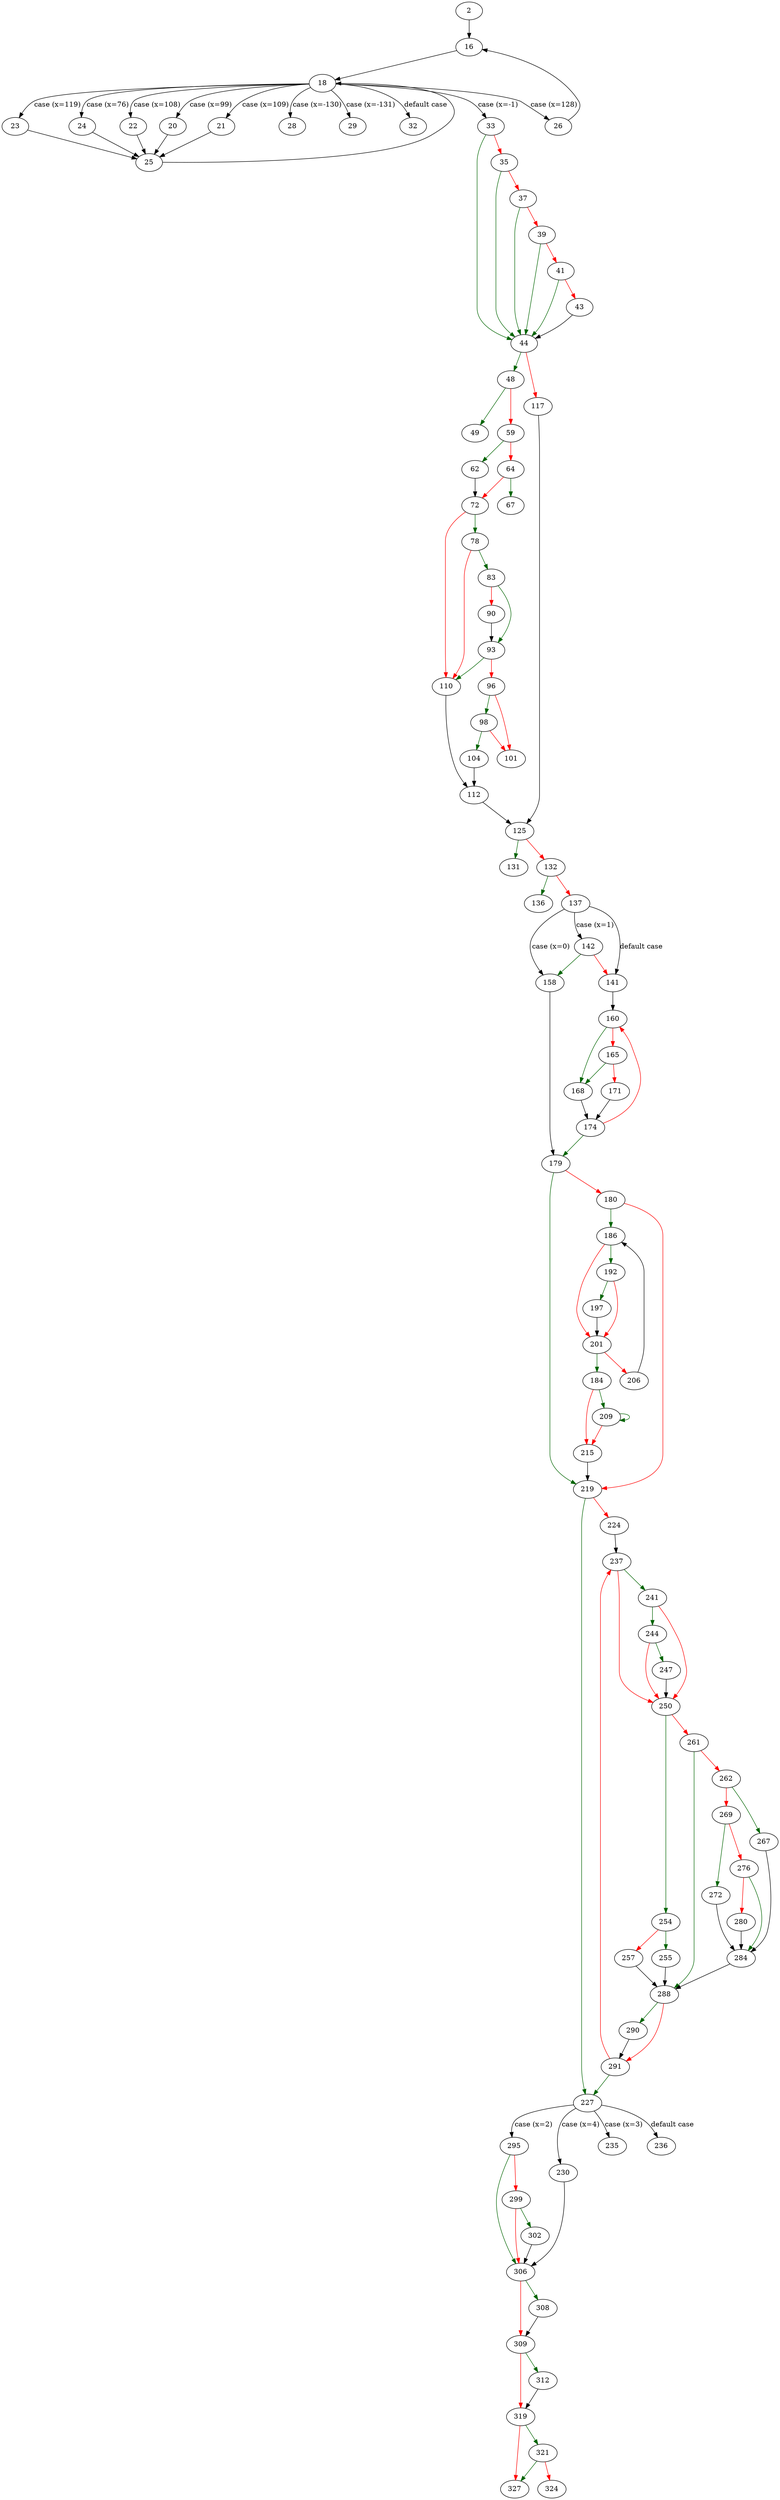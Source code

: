 strict digraph "main" {
	// Node definitions.
	2 [entry=true];
	16;
	18;
	33;
	20;
	21;
	22;
	23;
	24;
	26;
	28;
	29;
	32;
	25;
	44;
	35;
	37;
	39;
	41;
	43;
	48;
	117;
	49;
	59;
	62;
	64;
	72;
	67;
	78;
	110;
	83;
	93;
	90;
	96;
	98;
	101;
	104;
	112;
	125;
	131;
	132;
	136;
	137;
	158;
	142;
	141;
	160;
	179;
	168;
	165;
	171;
	174;
	219;
	180;
	186;
	184;
	209;
	215;
	192;
	201;
	197;
	206;
	227;
	224;
	237;
	295;
	230;
	235;
	236;
	306;
	241;
	250;
	244;
	247;
	254;
	261;
	255;
	257;
	288;
	262;
	267;
	269;
	284;
	272;
	276;
	280;
	290;
	291;
	299;
	302;
	308;
	309;
	312;
	319;
	321;
	327;
	324;

	// Edge definitions.
	2 -> 16;
	16 -> 18;
	18 -> 33 [
		cond="case (x=-1)"
		label="case (x=-1)"
	];
	18 -> 20 [
		cond="case (x=99)"
		label="case (x=99)"
	];
	18 -> 21 [
		cond="case (x=109)"
		label="case (x=109)"
	];
	18 -> 22 [
		cond="case (x=108)"
		label="case (x=108)"
	];
	18 -> 23 [
		cond="case (x=119)"
		label="case (x=119)"
	];
	18 -> 24 [
		cond="case (x=76)"
		label="case (x=76)"
	];
	18 -> 26 [
		cond="case (x=128)"
		label="case (x=128)"
	];
	18 -> 28 [
		cond="case (x=-130)"
		label="case (x=-130)"
	];
	18 -> 29 [
		cond="case (x=-131)"
		label="case (x=-131)"
	];
	18 -> 32 [
		cond="default case"
		label="default case"
	];
	33 -> 44 [
		color=darkgreen
		cond=true
	];
	33 -> 35 [
		color=red
		cond=false
	];
	20 -> 25;
	21 -> 25;
	22 -> 25;
	23 -> 25;
	24 -> 25;
	26 -> 16;
	25 -> 18;
	44 -> 48 [
		color=darkgreen
		cond=true
	];
	44 -> 117 [
		color=red
		cond=false
	];
	35 -> 44 [
		color=darkgreen
		cond=true
	];
	35 -> 37 [
		color=red
		cond=false
	];
	37 -> 44 [
		color=darkgreen
		cond=true
	];
	37 -> 39 [
		color=red
		cond=false
	];
	39 -> 44 [
		color=darkgreen
		cond=true
	];
	39 -> 41 [
		color=red
		cond=false
	];
	41 -> 44 [
		color=darkgreen
		cond=true
	];
	41 -> 43 [
		color=red
		cond=false
	];
	43 -> 44;
	48 -> 49 [
		color=darkgreen
		cond=true
	];
	48 -> 59 [
		color=red
		cond=false
	];
	117 -> 125;
	59 -> 62 [
		color=darkgreen
		cond=true
	];
	59 -> 64 [
		color=red
		cond=false
	];
	62 -> 72;
	64 -> 72 [
		color=red
		cond=false
	];
	64 -> 67 [
		color=darkgreen
		cond=true
	];
	72 -> 78 [
		color=darkgreen
		cond=true
	];
	72 -> 110 [
		color=red
		cond=false
	];
	78 -> 110 [
		color=red
		cond=false
	];
	78 -> 83 [
		color=darkgreen
		cond=true
	];
	110 -> 112;
	83 -> 93 [
		color=darkgreen
		cond=true
	];
	83 -> 90 [
		color=red
		cond=false
	];
	93 -> 110 [
		color=darkgreen
		cond=true
	];
	93 -> 96 [
		color=red
		cond=false
	];
	90 -> 93;
	96 -> 98 [
		color=darkgreen
		cond=true
	];
	96 -> 101 [
		color=red
		cond=false
	];
	98 -> 101 [
		color=red
		cond=false
	];
	98 -> 104 [
		color=darkgreen
		cond=true
	];
	104 -> 112;
	112 -> 125;
	125 -> 131 [
		color=darkgreen
		cond=true
	];
	125 -> 132 [
		color=red
		cond=false
	];
	132 -> 136 [
		color=darkgreen
		cond=true
	];
	132 -> 137 [
		color=red
		cond=false
	];
	137 -> 158 [
		cond="case (x=0)"
		label="case (x=0)"
	];
	137 -> 142 [
		cond="case (x=1)"
		label="case (x=1)"
	];
	137 -> 141 [
		cond="default case"
		label="default case"
	];
	158 -> 179;
	142 -> 158 [
		color=darkgreen
		cond=true
	];
	142 -> 141 [
		color=red
		cond=false
	];
	141 -> 160;
	160 -> 168 [
		color=darkgreen
		cond=true
	];
	160 -> 165 [
		color=red
		cond=false
	];
	179 -> 219 [
		color=darkgreen
		cond=true
	];
	179 -> 180 [
		color=red
		cond=false
	];
	168 -> 174;
	165 -> 168 [
		color=darkgreen
		cond=true
	];
	165 -> 171 [
		color=red
		cond=false
	];
	171 -> 174;
	174 -> 160 [
		color=red
		cond=false
	];
	174 -> 179 [
		color=darkgreen
		cond=true
	];
	219 -> 227 [
		color=darkgreen
		cond=true
	];
	219 -> 224 [
		color=red
		cond=false
	];
	180 -> 219 [
		color=red
		cond=false
	];
	180 -> 186 [
		color=darkgreen
		cond=true
	];
	186 -> 192 [
		color=darkgreen
		cond=true
	];
	186 -> 201 [
		color=red
		cond=false
	];
	184 -> 209 [
		color=darkgreen
		cond=true
	];
	184 -> 215 [
		color=red
		cond=false
	];
	209 -> 209 [
		color=darkgreen
		cond=true
	];
	209 -> 215 [
		color=red
		cond=false
	];
	215 -> 219;
	192 -> 201 [
		color=red
		cond=false
	];
	192 -> 197 [
		color=darkgreen
		cond=true
	];
	201 -> 184 [
		color=darkgreen
		cond=true
	];
	201 -> 206 [
		color=red
		cond=false
	];
	197 -> 201;
	206 -> 186;
	227 -> 295 [
		cond="case (x=2)"
		label="case (x=2)"
	];
	227 -> 230 [
		cond="case (x=4)"
		label="case (x=4)"
	];
	227 -> 235 [
		cond="case (x=3)"
		label="case (x=3)"
	];
	227 -> 236 [
		cond="default case"
		label="default case"
	];
	224 -> 237;
	237 -> 241 [
		color=darkgreen
		cond=true
	];
	237 -> 250 [
		color=red
		cond=false
	];
	295 -> 306 [
		color=darkgreen
		cond=true
	];
	295 -> 299 [
		color=red
		cond=false
	];
	230 -> 306;
	306 -> 308 [
		color=darkgreen
		cond=true
	];
	306 -> 309 [
		color=red
		cond=false
	];
	241 -> 250 [
		color=red
		cond=false
	];
	241 -> 244 [
		color=darkgreen
		cond=true
	];
	250 -> 254 [
		color=darkgreen
		cond=true
	];
	250 -> 261 [
		color=red
		cond=false
	];
	244 -> 250 [
		color=red
		cond=false
	];
	244 -> 247 [
		color=darkgreen
		cond=true
	];
	247 -> 250;
	254 -> 255 [
		color=darkgreen
		cond=true
	];
	254 -> 257 [
		color=red
		cond=false
	];
	261 -> 288 [
		color=darkgreen
		cond=true
	];
	261 -> 262 [
		color=red
		cond=false
	];
	255 -> 288;
	257 -> 288;
	288 -> 290 [
		color=darkgreen
		cond=true
	];
	288 -> 291 [
		color=red
		cond=false
	];
	262 -> 267 [
		color=darkgreen
		cond=true
	];
	262 -> 269 [
		color=red
		cond=false
	];
	267 -> 284;
	269 -> 272 [
		color=darkgreen
		cond=true
	];
	269 -> 276 [
		color=red
		cond=false
	];
	284 -> 288;
	272 -> 284;
	276 -> 284 [
		color=darkgreen
		cond=true
	];
	276 -> 280 [
		color=red
		cond=false
	];
	280 -> 284;
	290 -> 291;
	291 -> 227 [
		color=darkgreen
		cond=true
	];
	291 -> 237 [
		color=red
		cond=false
	];
	299 -> 306 [
		color=red
		cond=false
	];
	299 -> 302 [
		color=darkgreen
		cond=true
	];
	302 -> 306;
	308 -> 309;
	309 -> 312 [
		color=darkgreen
		cond=true
	];
	309 -> 319 [
		color=red
		cond=false
	];
	312 -> 319;
	319 -> 321 [
		color=darkgreen
		cond=true
	];
	319 -> 327 [
		color=red
		cond=false
	];
	321 -> 327 [
		color=darkgreen
		cond=true
	];
	321 -> 324 [
		color=red
		cond=false
	];
}